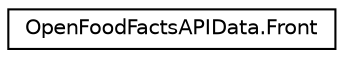 digraph "Graphical Class Hierarchy"
{
 // LATEX_PDF_SIZE
  edge [fontname="Helvetica",fontsize="10",labelfontname="Helvetica",labelfontsize="10"];
  node [fontname="Helvetica",fontsize="10",shape=record];
  rankdir="LR";
  Node0 [label="OpenFoodFactsAPIData.Front",height=0.2,width=0.4,color="black", fillcolor="white", style="filled",URL="$class_open_food_facts_a_p_i_data_1_1_front.html",tooltip=" "];
}
